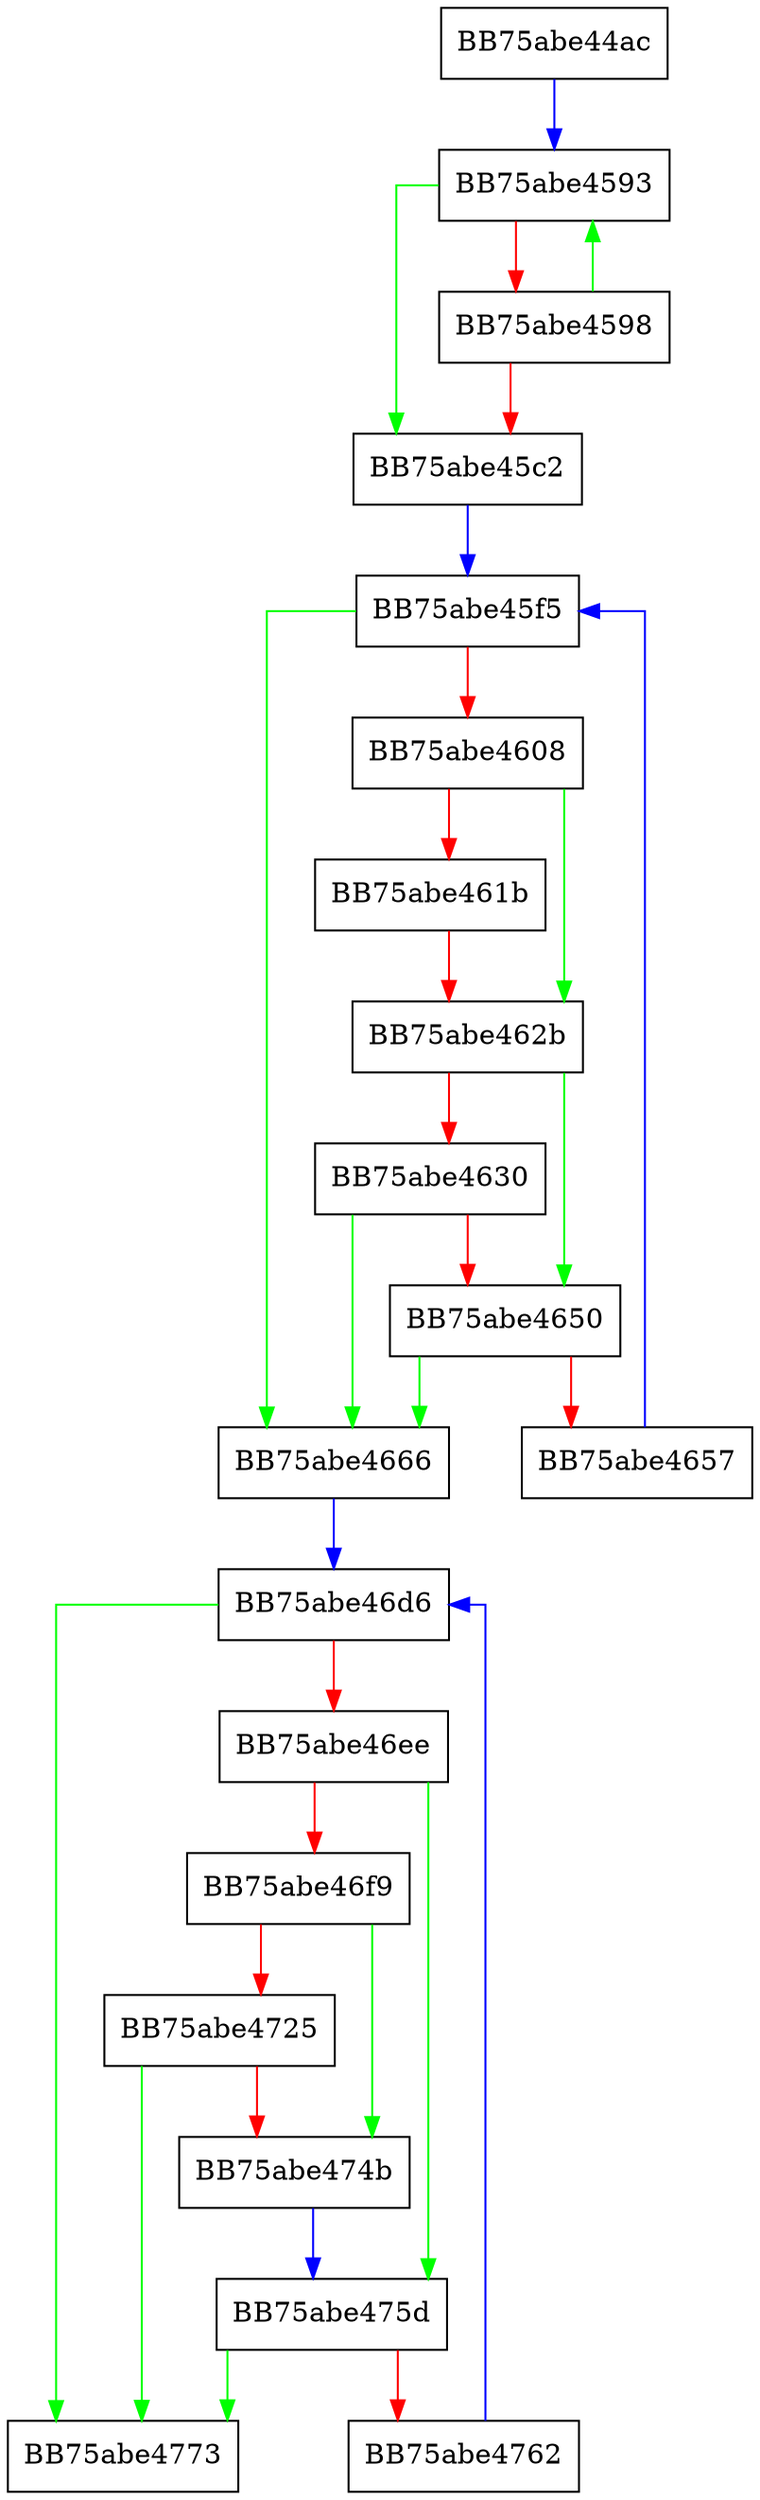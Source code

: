 digraph ZSTD_HcFindBestMatch_dictMatchState_4 {
  node [shape="box"];
  graph [splines=ortho];
  BB75abe44ac -> BB75abe4593 [color="blue"];
  BB75abe4593 -> BB75abe45c2 [color="green"];
  BB75abe4593 -> BB75abe4598 [color="red"];
  BB75abe4598 -> BB75abe4593 [color="green"];
  BB75abe4598 -> BB75abe45c2 [color="red"];
  BB75abe45c2 -> BB75abe45f5 [color="blue"];
  BB75abe45f5 -> BB75abe4666 [color="green"];
  BB75abe45f5 -> BB75abe4608 [color="red"];
  BB75abe4608 -> BB75abe462b [color="green"];
  BB75abe4608 -> BB75abe461b [color="red"];
  BB75abe461b -> BB75abe462b [color="red"];
  BB75abe462b -> BB75abe4650 [color="green"];
  BB75abe462b -> BB75abe4630 [color="red"];
  BB75abe4630 -> BB75abe4666 [color="green"];
  BB75abe4630 -> BB75abe4650 [color="red"];
  BB75abe4650 -> BB75abe4666 [color="green"];
  BB75abe4650 -> BB75abe4657 [color="red"];
  BB75abe4657 -> BB75abe45f5 [color="blue"];
  BB75abe4666 -> BB75abe46d6 [color="blue"];
  BB75abe46d6 -> BB75abe4773 [color="green"];
  BB75abe46d6 -> BB75abe46ee [color="red"];
  BB75abe46ee -> BB75abe475d [color="green"];
  BB75abe46ee -> BB75abe46f9 [color="red"];
  BB75abe46f9 -> BB75abe474b [color="green"];
  BB75abe46f9 -> BB75abe4725 [color="red"];
  BB75abe4725 -> BB75abe4773 [color="green"];
  BB75abe4725 -> BB75abe474b [color="red"];
  BB75abe474b -> BB75abe475d [color="blue"];
  BB75abe475d -> BB75abe4773 [color="green"];
  BB75abe475d -> BB75abe4762 [color="red"];
  BB75abe4762 -> BB75abe46d6 [color="blue"];
}